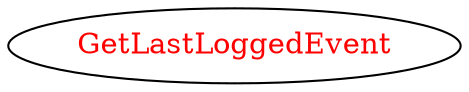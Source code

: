 digraph dependencyGraph {
 concentrate=true;
 ranksep="2.0";
 rankdir="LR"; 
 splines="ortho";
"GetLastLoggedEvent" [fontcolor="red"];
}